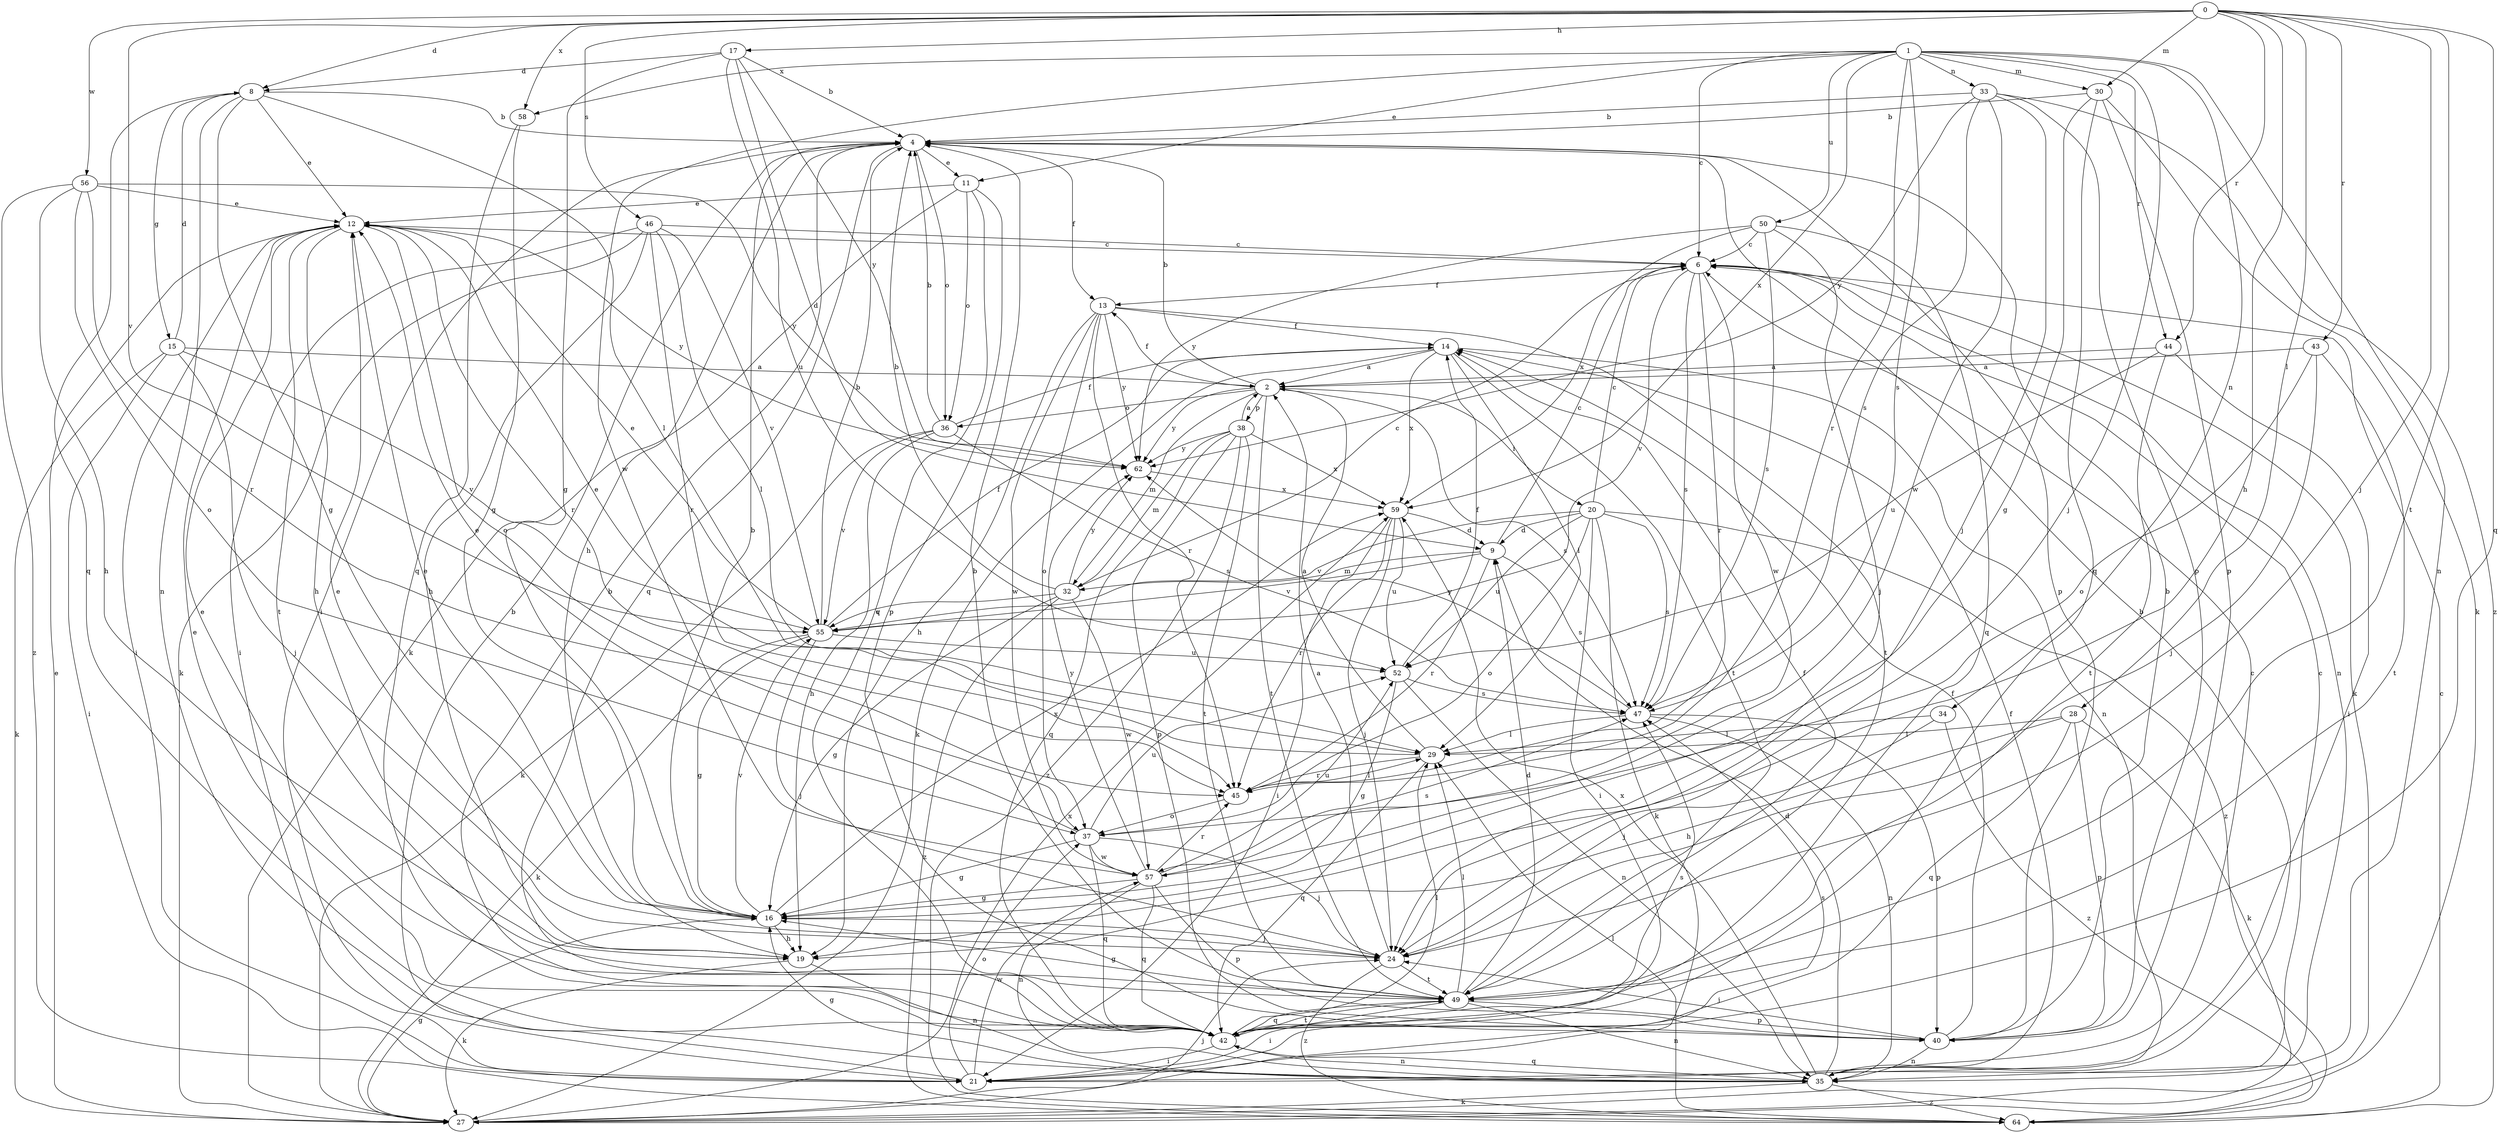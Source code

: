 strict digraph  {
0;
1;
2;
4;
6;
8;
9;
11;
12;
13;
14;
15;
16;
17;
19;
20;
21;
24;
27;
28;
29;
30;
32;
33;
34;
35;
36;
37;
38;
40;
42;
43;
44;
45;
46;
47;
49;
50;
52;
55;
56;
57;
58;
59;
62;
64;
0 -> 8  [label=d];
0 -> 17  [label=h];
0 -> 19  [label=h];
0 -> 24  [label=j];
0 -> 28  [label=l];
0 -> 30  [label=m];
0 -> 42  [label=q];
0 -> 43  [label=r];
0 -> 44  [label=r];
0 -> 46  [label=s];
0 -> 49  [label=t];
0 -> 55  [label=v];
0 -> 56  [label=w];
0 -> 58  [label=x];
1 -> 6  [label=c];
1 -> 11  [label=e];
1 -> 24  [label=j];
1 -> 30  [label=m];
1 -> 33  [label=n];
1 -> 34  [label=n];
1 -> 35  [label=n];
1 -> 44  [label=r];
1 -> 45  [label=r];
1 -> 47  [label=s];
1 -> 50  [label=u];
1 -> 57  [label=w];
1 -> 58  [label=x];
1 -> 59  [label=x];
2 -> 4  [label=b];
2 -> 13  [label=f];
2 -> 20  [label=i];
2 -> 32  [label=m];
2 -> 36  [label=o];
2 -> 38  [label=p];
2 -> 47  [label=s];
2 -> 49  [label=t];
2 -> 62  [label=y];
4 -> 11  [label=e];
4 -> 13  [label=f];
4 -> 19  [label=h];
4 -> 21  [label=i];
4 -> 36  [label=o];
4 -> 40  [label=p];
4 -> 42  [label=q];
6 -> 13  [label=f];
6 -> 27  [label=k];
6 -> 35  [label=n];
6 -> 45  [label=r];
6 -> 47  [label=s];
6 -> 55  [label=v];
6 -> 57  [label=w];
8 -> 4  [label=b];
8 -> 12  [label=e];
8 -> 15  [label=g];
8 -> 16  [label=g];
8 -> 29  [label=l];
8 -> 35  [label=n];
8 -> 42  [label=q];
9 -> 6  [label=c];
9 -> 32  [label=m];
9 -> 45  [label=r];
9 -> 47  [label=s];
9 -> 55  [label=v];
11 -> 12  [label=e];
11 -> 27  [label=k];
11 -> 36  [label=o];
11 -> 40  [label=p];
11 -> 42  [label=q];
12 -> 6  [label=c];
12 -> 19  [label=h];
12 -> 21  [label=i];
12 -> 37  [label=o];
12 -> 45  [label=r];
12 -> 49  [label=t];
12 -> 62  [label=y];
13 -> 14  [label=f];
13 -> 19  [label=h];
13 -> 37  [label=o];
13 -> 45  [label=r];
13 -> 49  [label=t];
13 -> 57  [label=w];
13 -> 62  [label=y];
14 -> 2  [label=a];
14 -> 27  [label=k];
14 -> 29  [label=l];
14 -> 35  [label=n];
14 -> 49  [label=t];
14 -> 59  [label=x];
15 -> 2  [label=a];
15 -> 8  [label=d];
15 -> 21  [label=i];
15 -> 24  [label=j];
15 -> 27  [label=k];
15 -> 55  [label=v];
16 -> 4  [label=b];
16 -> 12  [label=e];
16 -> 19  [label=h];
16 -> 24  [label=j];
16 -> 55  [label=v];
16 -> 59  [label=x];
17 -> 4  [label=b];
17 -> 8  [label=d];
17 -> 9  [label=d];
17 -> 16  [label=g];
17 -> 52  [label=u];
17 -> 62  [label=y];
19 -> 27  [label=k];
19 -> 35  [label=n];
20 -> 6  [label=c];
20 -> 9  [label=d];
20 -> 21  [label=i];
20 -> 27  [label=k];
20 -> 37  [label=o];
20 -> 47  [label=s];
20 -> 52  [label=u];
20 -> 55  [label=v];
20 -> 64  [label=z];
21 -> 4  [label=b];
21 -> 6  [label=c];
21 -> 37  [label=o];
21 -> 47  [label=s];
21 -> 57  [label=w];
24 -> 2  [label=a];
24 -> 12  [label=e];
24 -> 49  [label=t];
24 -> 64  [label=z];
27 -> 12  [label=e];
27 -> 16  [label=g];
27 -> 24  [label=j];
27 -> 59  [label=x];
28 -> 19  [label=h];
28 -> 27  [label=k];
28 -> 29  [label=l];
28 -> 40  [label=p];
28 -> 42  [label=q];
29 -> 2  [label=a];
29 -> 12  [label=e];
29 -> 42  [label=q];
29 -> 45  [label=r];
30 -> 4  [label=b];
30 -> 16  [label=g];
30 -> 27  [label=k];
30 -> 40  [label=p];
30 -> 42  [label=q];
32 -> 4  [label=b];
32 -> 6  [label=c];
32 -> 16  [label=g];
32 -> 55  [label=v];
32 -> 57  [label=w];
32 -> 62  [label=y];
32 -> 64  [label=z];
33 -> 4  [label=b];
33 -> 24  [label=j];
33 -> 40  [label=p];
33 -> 47  [label=s];
33 -> 57  [label=w];
33 -> 62  [label=y];
33 -> 64  [label=z];
34 -> 24  [label=j];
34 -> 29  [label=l];
34 -> 64  [label=z];
35 -> 4  [label=b];
35 -> 6  [label=c];
35 -> 9  [label=d];
35 -> 14  [label=f];
35 -> 16  [label=g];
35 -> 27  [label=k];
35 -> 42  [label=q];
35 -> 59  [label=x];
35 -> 64  [label=z];
36 -> 4  [label=b];
36 -> 14  [label=f];
36 -> 19  [label=h];
36 -> 27  [label=k];
36 -> 47  [label=s];
36 -> 55  [label=v];
37 -> 12  [label=e];
37 -> 16  [label=g];
37 -> 24  [label=j];
37 -> 42  [label=q];
37 -> 52  [label=u];
37 -> 57  [label=w];
38 -> 2  [label=a];
38 -> 32  [label=m];
38 -> 40  [label=p];
38 -> 42  [label=q];
38 -> 49  [label=t];
38 -> 59  [label=x];
38 -> 62  [label=y];
38 -> 64  [label=z];
40 -> 4  [label=b];
40 -> 14  [label=f];
40 -> 24  [label=j];
40 -> 35  [label=n];
42 -> 4  [label=b];
42 -> 12  [label=e];
42 -> 21  [label=i];
42 -> 29  [label=l];
42 -> 35  [label=n];
42 -> 47  [label=s];
42 -> 49  [label=t];
43 -> 2  [label=a];
43 -> 24  [label=j];
43 -> 37  [label=o];
43 -> 49  [label=t];
44 -> 2  [label=a];
44 -> 21  [label=i];
44 -> 49  [label=t];
44 -> 52  [label=u];
45 -> 29  [label=l];
45 -> 37  [label=o];
46 -> 6  [label=c];
46 -> 19  [label=h];
46 -> 21  [label=i];
46 -> 27  [label=k];
46 -> 29  [label=l];
46 -> 45  [label=r];
46 -> 55  [label=v];
47 -> 29  [label=l];
47 -> 35  [label=n];
47 -> 40  [label=p];
47 -> 62  [label=y];
49 -> 4  [label=b];
49 -> 9  [label=d];
49 -> 12  [label=e];
49 -> 14  [label=f];
49 -> 16  [label=g];
49 -> 21  [label=i];
49 -> 29  [label=l];
49 -> 35  [label=n];
49 -> 40  [label=p];
49 -> 42  [label=q];
50 -> 6  [label=c];
50 -> 24  [label=j];
50 -> 42  [label=q];
50 -> 47  [label=s];
50 -> 59  [label=x];
50 -> 62  [label=y];
52 -> 14  [label=f];
52 -> 16  [label=g];
52 -> 35  [label=n];
52 -> 47  [label=s];
55 -> 4  [label=b];
55 -> 12  [label=e];
55 -> 14  [label=f];
55 -> 16  [label=g];
55 -> 24  [label=j];
55 -> 27  [label=k];
55 -> 52  [label=u];
56 -> 12  [label=e];
56 -> 19  [label=h];
56 -> 37  [label=o];
56 -> 45  [label=r];
56 -> 62  [label=y];
56 -> 64  [label=z];
57 -> 16  [label=g];
57 -> 35  [label=n];
57 -> 40  [label=p];
57 -> 42  [label=q];
57 -> 45  [label=r];
57 -> 47  [label=s];
57 -> 52  [label=u];
57 -> 62  [label=y];
58 -> 16  [label=g];
58 -> 42  [label=q];
59 -> 9  [label=d];
59 -> 21  [label=i];
59 -> 24  [label=j];
59 -> 45  [label=r];
59 -> 52  [label=u];
62 -> 59  [label=x];
64 -> 6  [label=c];
64 -> 29  [label=l];
}
